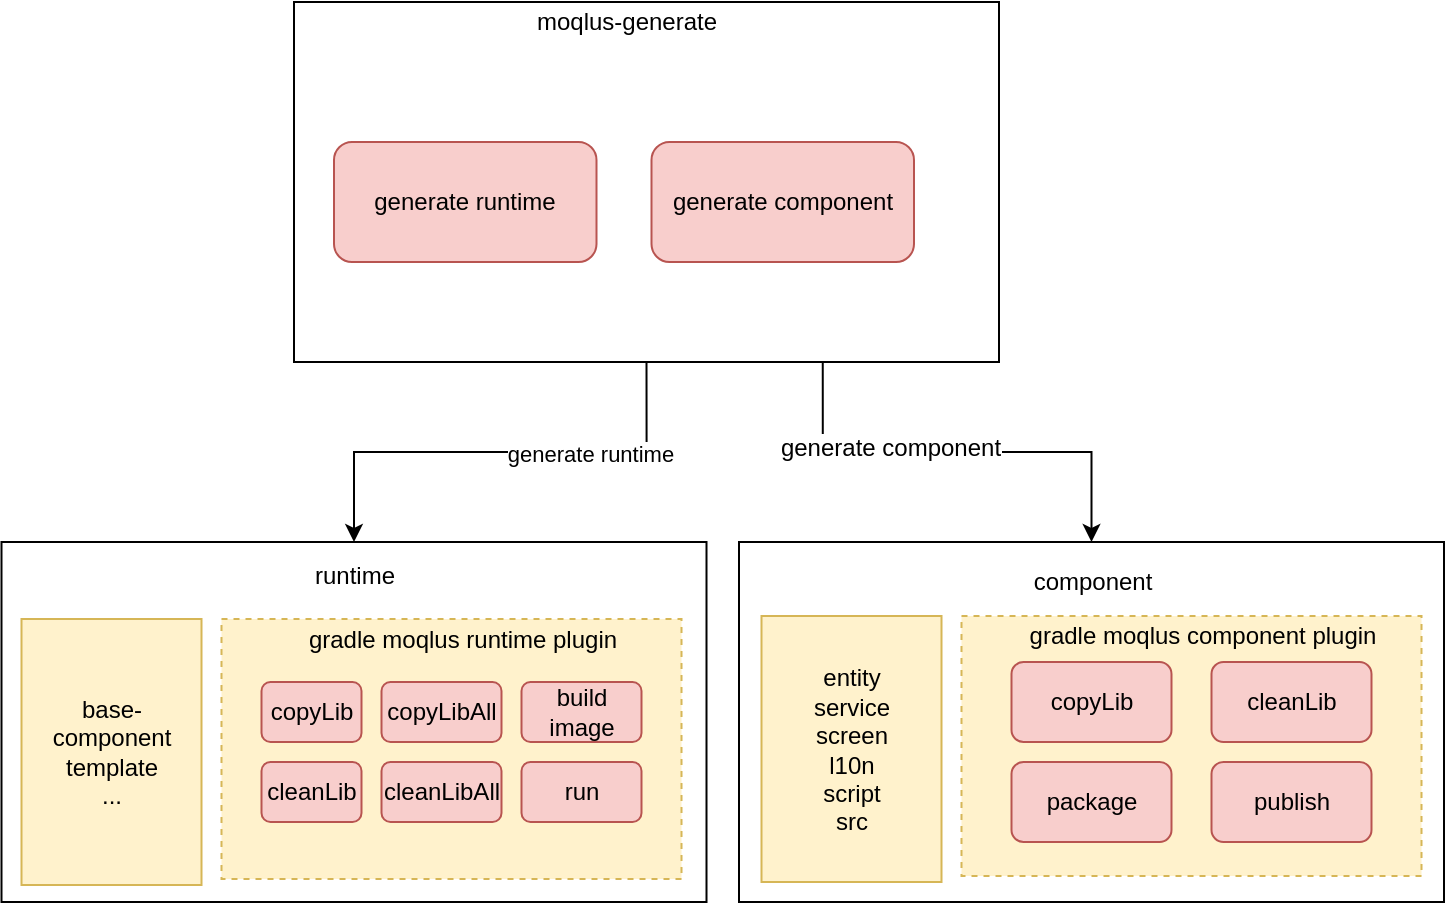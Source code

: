 <mxfile version="14.6.13" type="device"><diagram id="PvjZ6XnUrwSra-wk5srO" name="第 1 页"><mxGraphModel dx="1086" dy="806" grid="1" gridSize="10" guides="1" tooltips="1" connect="1" arrows="1" fold="1" page="1" pageScale="1" pageWidth="827" pageHeight="1169" math="0" shadow="0"><root><mxCell id="0"/><mxCell id="1" parent="0"/><mxCell id="Pg7StMzasvaw5aOJiL9r-1" value="" style="rounded=0;whiteSpace=wrap;html=1;" vertex="1" parent="1"><mxGeometry x="437.5" y="310" width="352.5" height="180" as="geometry"/></mxCell><mxCell id="Pg7StMzasvaw5aOJiL9r-2" value="" style="edgeStyle=orthogonalEdgeStyle;rounded=0;orthogonalLoop=1;jettySize=auto;html=1;exitX=0.75;exitY=1;exitDx=0;exitDy=0;" edge="1" parent="1" source="Pg7StMzasvaw5aOJiL9r-24" target="Pg7StMzasvaw5aOJiL9r-1"><mxGeometry relative="1" as="geometry"><mxPoint x="450" y="270" as="sourcePoint"/></mxGeometry></mxCell><mxCell id="Pg7StMzasvaw5aOJiL9r-3" value="&lt;span style=&quot;font-size: 12px&quot;&gt;generate component&lt;/span&gt;" style="edgeLabel;html=1;align=center;verticalAlign=middle;resizable=0;points=[];" vertex="1" connectable="0" parent="Pg7StMzasvaw5aOJiL9r-2"><mxGeometry x="-0.301" y="2" relative="1" as="geometry"><mxPoint as="offset"/></mxGeometry></mxCell><mxCell id="Pg7StMzasvaw5aOJiL9r-5" value="" style="rounded=0;whiteSpace=wrap;html=1;dashed=1;fillColor=#fff2cc;strokeColor=#d6b656;" vertex="1" parent="1"><mxGeometry x="548.75" y="347" width="230" height="130" as="geometry"/></mxCell><mxCell id="Pg7StMzasvaw5aOJiL9r-6" value="&lt;span style=&quot;font-family: &amp;#34;helvetica&amp;#34;&quot;&gt;component&lt;/span&gt;" style="text;html=1;align=center;verticalAlign=middle;resizable=0;points=[];autosize=1;" vertex="1" parent="1"><mxGeometry x="578.75" y="320" width="70" height="20" as="geometry"/></mxCell><mxCell id="Pg7StMzasvaw5aOJiL9r-7" value="gradle moqlus component plugin" style="text;html=1;align=center;verticalAlign=middle;resizable=0;points=[];autosize=1;" vertex="1" parent="1"><mxGeometry x="573.75" y="347" width="190" height="20" as="geometry"/></mxCell><mxCell id="Pg7StMzasvaw5aOJiL9r-8" value="copyLib" style="rounded=1;whiteSpace=wrap;html=1;fillColor=#f8cecc;strokeColor=#b85450;" vertex="1" parent="1"><mxGeometry x="573.75" y="370" width="80" height="40" as="geometry"/></mxCell><mxCell id="Pg7StMzasvaw5aOJiL9r-9" value="cleanLib" style="rounded=1;whiteSpace=wrap;html=1;fillColor=#f8cecc;strokeColor=#b85450;" vertex="1" parent="1"><mxGeometry x="673.75" y="370" width="80" height="40" as="geometry"/></mxCell><mxCell id="Pg7StMzasvaw5aOJiL9r-10" value="package" style="rounded=1;whiteSpace=wrap;html=1;fillColor=#f8cecc;strokeColor=#b85450;" vertex="1" parent="1"><mxGeometry x="573.75" y="420" width="80" height="40" as="geometry"/></mxCell><mxCell id="Pg7StMzasvaw5aOJiL9r-11" value="publish" style="rounded=1;whiteSpace=wrap;html=1;fillColor=#f8cecc;strokeColor=#b85450;" vertex="1" parent="1"><mxGeometry x="673.75" y="420" width="80" height="40" as="geometry"/></mxCell><mxCell id="Pg7StMzasvaw5aOJiL9r-12" value="entity&lt;br&gt;service&lt;br&gt;screen&lt;br&gt;l10n&lt;br&gt;script&lt;br&gt;src" style="rounded=0;whiteSpace=wrap;html=1;fillColor=#fff2cc;strokeColor=#d6b656;" vertex="1" parent="1"><mxGeometry x="448.75" y="347" width="90" height="133" as="geometry"/></mxCell><mxCell id="Pg7StMzasvaw5aOJiL9r-13" value="" style="rounded=0;whiteSpace=wrap;html=1;" vertex="1" parent="1"><mxGeometry x="68.75" y="310" width="352.5" height="180" as="geometry"/></mxCell><mxCell id="Pg7StMzasvaw5aOJiL9r-14" value="&lt;span style=&quot;font-family: &amp;#34;helvetica&amp;#34;&quot;&gt;runtime&lt;/span&gt;" style="text;html=1;align=center;verticalAlign=middle;resizable=0;points=[];autosize=1;" vertex="1" parent="1"><mxGeometry x="215" y="317" width="60" height="20" as="geometry"/></mxCell><mxCell id="Pg7StMzasvaw5aOJiL9r-15" value="" style="rounded=0;whiteSpace=wrap;html=1;dashed=1;fillColor=#fff2cc;strokeColor=#d6b656;" vertex="1" parent="1"><mxGeometry x="178.75" y="348.5" width="230" height="130" as="geometry"/></mxCell><mxCell id="Pg7StMzasvaw5aOJiL9r-16" value="gradle moqlus runtime plugin" style="text;html=1;align=center;verticalAlign=middle;resizable=0;points=[];autosize=1;" vertex="1" parent="1"><mxGeometry x="213.75" y="348.5" width="170" height="20" as="geometry"/></mxCell><mxCell id="Pg7StMzasvaw5aOJiL9r-17" value="base-component&lt;br&gt;template&lt;br&gt;..." style="rounded=0;whiteSpace=wrap;html=1;fillColor=#fff2cc;strokeColor=#d6b656;" vertex="1" parent="1"><mxGeometry x="78.75" y="348.5" width="90" height="133" as="geometry"/></mxCell><mxCell id="Pg7StMzasvaw5aOJiL9r-18" value="copyLib" style="rounded=1;whiteSpace=wrap;html=1;fillColor=#f8cecc;strokeColor=#b85450;" vertex="1" parent="1"><mxGeometry x="198.75" y="380" width="50" height="30" as="geometry"/></mxCell><mxCell id="Pg7StMzasvaw5aOJiL9r-19" value="copyLibAll" style="rounded=1;whiteSpace=wrap;html=1;fillColor=#f8cecc;strokeColor=#b85450;" vertex="1" parent="1"><mxGeometry x="258.75" y="380" width="60" height="30" as="geometry"/></mxCell><mxCell id="Pg7StMzasvaw5aOJiL9r-20" value="cleanLib" style="rounded=1;whiteSpace=wrap;html=1;fillColor=#f8cecc;strokeColor=#b85450;" vertex="1" parent="1"><mxGeometry x="198.75" y="420" width="50" height="30" as="geometry"/></mxCell><mxCell id="Pg7StMzasvaw5aOJiL9r-21" value="cleanLibAll" style="rounded=1;whiteSpace=wrap;html=1;fillColor=#f8cecc;strokeColor=#b85450;" vertex="1" parent="1"><mxGeometry x="258.75" y="420" width="60" height="30" as="geometry"/></mxCell><mxCell id="Pg7StMzasvaw5aOJiL9r-22" value="build image" style="rounded=1;whiteSpace=wrap;html=1;fillColor=#f8cecc;strokeColor=#b85450;" vertex="1" parent="1"><mxGeometry x="328.75" y="380" width="60" height="30" as="geometry"/></mxCell><mxCell id="Pg7StMzasvaw5aOJiL9r-23" value="run" style="rounded=1;whiteSpace=wrap;html=1;fillColor=#f8cecc;strokeColor=#b85450;" vertex="1" parent="1"><mxGeometry x="328.75" y="420" width="60" height="30" as="geometry"/></mxCell><mxCell id="Pg7StMzasvaw5aOJiL9r-29" style="edgeStyle=orthogonalEdgeStyle;rounded=0;orthogonalLoop=1;jettySize=auto;html=1;exitX=0.5;exitY=1;exitDx=0;exitDy=0;entryX=0.5;entryY=0;entryDx=0;entryDy=0;" edge="1" parent="1" source="Pg7StMzasvaw5aOJiL9r-24" target="Pg7StMzasvaw5aOJiL9r-13"><mxGeometry relative="1" as="geometry"/></mxCell><mxCell id="Pg7StMzasvaw5aOJiL9r-31" value="generate runtime" style="edgeLabel;html=1;align=center;verticalAlign=middle;resizable=0;points=[];" vertex="1" connectable="0" parent="Pg7StMzasvaw5aOJiL9r-29"><mxGeometry x="-0.38" y="1" relative="1" as="geometry"><mxPoint as="offset"/></mxGeometry></mxCell><mxCell id="Pg7StMzasvaw5aOJiL9r-24" value="" style="rounded=0;whiteSpace=wrap;html=1;" vertex="1" parent="1"><mxGeometry x="215" y="40" width="352.5" height="180" as="geometry"/></mxCell><mxCell id="Pg7StMzasvaw5aOJiL9r-25" value="&lt;span style=&quot;font-family: &amp;#34;helvetica&amp;#34;&quot;&gt;moqlus-generate&lt;/span&gt;" style="text;html=1;align=center;verticalAlign=middle;resizable=0;points=[];autosize=1;" vertex="1" parent="1"><mxGeometry x="326.25" y="40" width="110" height="20" as="geometry"/></mxCell><mxCell id="Pg7StMzasvaw5aOJiL9r-26" value="generate runtime" style="rounded=1;whiteSpace=wrap;html=1;fillColor=#f8cecc;strokeColor=#b85450;" vertex="1" parent="1"><mxGeometry x="235" y="110" width="131.25" height="60" as="geometry"/></mxCell><mxCell id="Pg7StMzasvaw5aOJiL9r-28" value="generate component" style="rounded=1;whiteSpace=wrap;html=1;fillColor=#f8cecc;strokeColor=#b85450;" vertex="1" parent="1"><mxGeometry x="393.75" y="110" width="131.25" height="60" as="geometry"/></mxCell></root></mxGraphModel></diagram></mxfile>